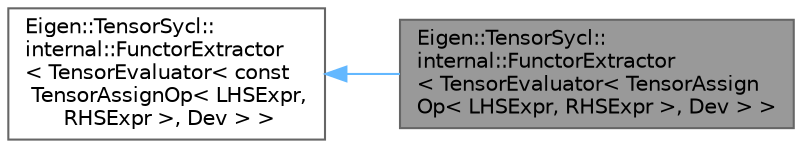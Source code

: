 digraph "Eigen::TensorSycl::internal::FunctorExtractor&lt; TensorEvaluator&lt; TensorAssignOp&lt; LHSExpr, RHSExpr &gt;, Dev &gt; &gt;"
{
 // LATEX_PDF_SIZE
  bgcolor="transparent";
  edge [fontname=Helvetica,fontsize=10,labelfontname=Helvetica,labelfontsize=10];
  node [fontname=Helvetica,fontsize=10,shape=box,height=0.2,width=0.4];
  rankdir="LR";
  Node1 [id="Node000001",label="Eigen::TensorSycl::\linternal::FunctorExtractor\l\< TensorEvaluator\< TensorAssign\lOp\< LHSExpr, RHSExpr \>, Dev \> \>",height=0.2,width=0.4,color="gray40", fillcolor="grey60", style="filled", fontcolor="black",tooltip=" "];
  Node2 -> Node1 [id="edge1_Node000001_Node000002",dir="back",color="steelblue1",style="solid",tooltip=" "];
  Node2 [id="Node000002",label="Eigen::TensorSycl::\linternal::FunctorExtractor\l\< TensorEvaluator\< const\l TensorAssignOp\< LHSExpr,\l RHSExpr \>, Dev \> \>",height=0.2,width=0.4,color="gray40", fillcolor="white", style="filled",URL="$struct_eigen_1_1_tensor_sycl_1_1internal_1_1_functor_extractor_3_01_tensor_evaluator_3_01const_0bfc9e0269848e71715a5b777eed1a2f8.html",tooltip=" "];
}
